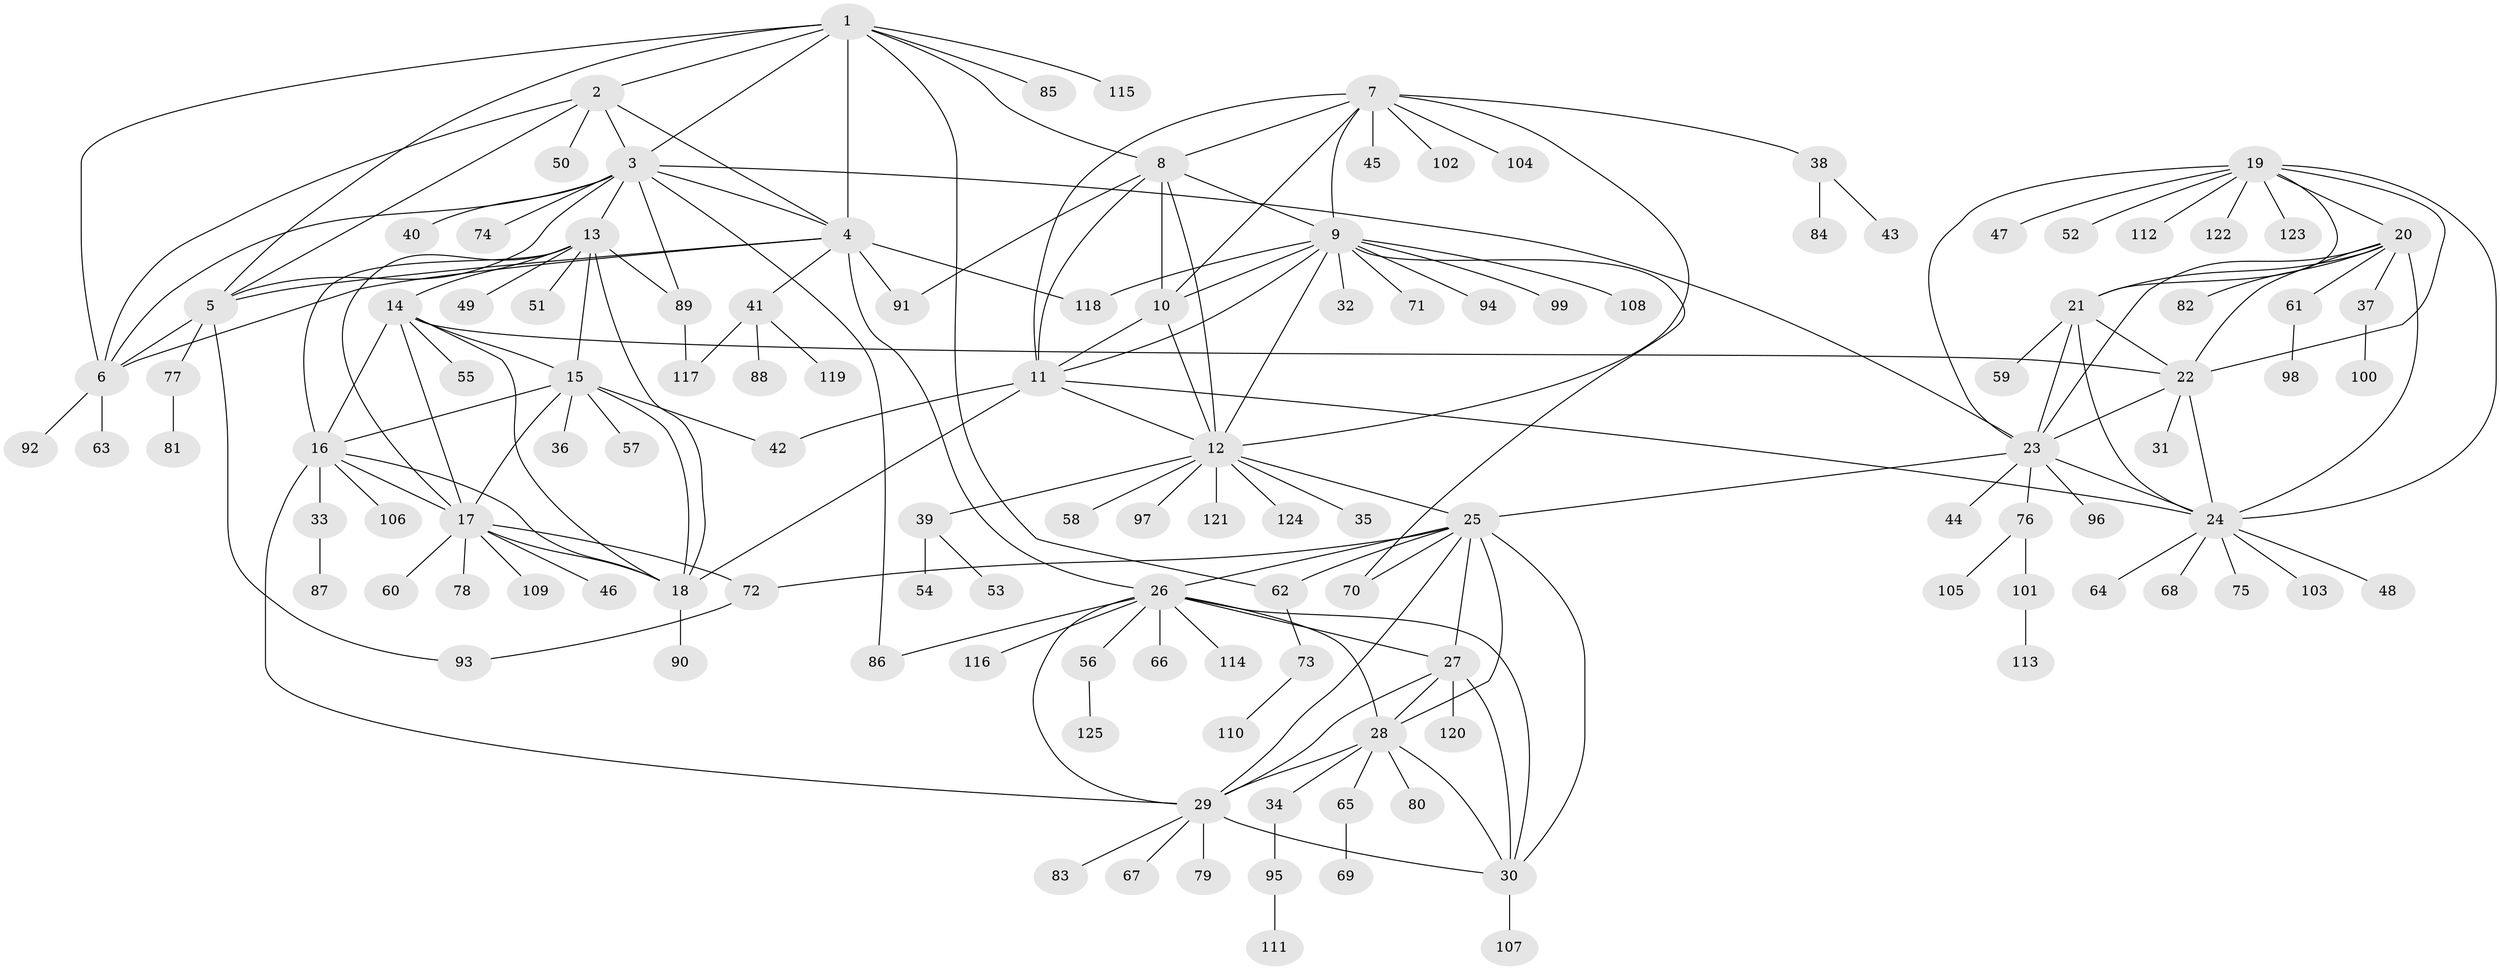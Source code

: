 // coarse degree distribution, {7: 0.07936507936507936, 4: 0.031746031746031744, 9: 0.06349206349206349, 10: 0.047619047619047616, 6: 0.047619047619047616, 3: 0.07936507936507936, 5: 0.047619047619047616, 11: 0.015873015873015872, 1: 0.47619047619047616, 2: 0.1111111111111111}
// Generated by graph-tools (version 1.1) at 2025/52/03/04/25 22:52:34]
// undirected, 125 vertices, 190 edges
graph export_dot {
  node [color=gray90,style=filled];
  1;
  2;
  3;
  4;
  5;
  6;
  7;
  8;
  9;
  10;
  11;
  12;
  13;
  14;
  15;
  16;
  17;
  18;
  19;
  20;
  21;
  22;
  23;
  24;
  25;
  26;
  27;
  28;
  29;
  30;
  31;
  32;
  33;
  34;
  35;
  36;
  37;
  38;
  39;
  40;
  41;
  42;
  43;
  44;
  45;
  46;
  47;
  48;
  49;
  50;
  51;
  52;
  53;
  54;
  55;
  56;
  57;
  58;
  59;
  60;
  61;
  62;
  63;
  64;
  65;
  66;
  67;
  68;
  69;
  70;
  71;
  72;
  73;
  74;
  75;
  76;
  77;
  78;
  79;
  80;
  81;
  82;
  83;
  84;
  85;
  86;
  87;
  88;
  89;
  90;
  91;
  92;
  93;
  94;
  95;
  96;
  97;
  98;
  99;
  100;
  101;
  102;
  103;
  104;
  105;
  106;
  107;
  108;
  109;
  110;
  111;
  112;
  113;
  114;
  115;
  116;
  117;
  118;
  119;
  120;
  121;
  122;
  123;
  124;
  125;
  1 -- 2;
  1 -- 3;
  1 -- 4;
  1 -- 5;
  1 -- 6;
  1 -- 8;
  1 -- 62;
  1 -- 85;
  1 -- 115;
  2 -- 3;
  2 -- 4;
  2 -- 5;
  2 -- 6;
  2 -- 50;
  3 -- 4;
  3 -- 5;
  3 -- 6;
  3 -- 13;
  3 -- 23;
  3 -- 40;
  3 -- 74;
  3 -- 86;
  3 -- 89;
  4 -- 5;
  4 -- 6;
  4 -- 26;
  4 -- 41;
  4 -- 91;
  4 -- 118;
  5 -- 6;
  5 -- 77;
  5 -- 93;
  6 -- 63;
  6 -- 92;
  7 -- 8;
  7 -- 9;
  7 -- 10;
  7 -- 11;
  7 -- 12;
  7 -- 38;
  7 -- 45;
  7 -- 102;
  7 -- 104;
  8 -- 9;
  8 -- 10;
  8 -- 11;
  8 -- 12;
  8 -- 91;
  9 -- 10;
  9 -- 11;
  9 -- 12;
  9 -- 32;
  9 -- 70;
  9 -- 71;
  9 -- 94;
  9 -- 99;
  9 -- 108;
  9 -- 118;
  10 -- 11;
  10 -- 12;
  11 -- 12;
  11 -- 18;
  11 -- 24;
  11 -- 42;
  12 -- 25;
  12 -- 35;
  12 -- 39;
  12 -- 58;
  12 -- 97;
  12 -- 121;
  12 -- 124;
  13 -- 14;
  13 -- 15;
  13 -- 16;
  13 -- 17;
  13 -- 18;
  13 -- 49;
  13 -- 51;
  13 -- 89;
  14 -- 15;
  14 -- 16;
  14 -- 17;
  14 -- 18;
  14 -- 22;
  14 -- 55;
  15 -- 16;
  15 -- 17;
  15 -- 18;
  15 -- 36;
  15 -- 42;
  15 -- 57;
  16 -- 17;
  16 -- 18;
  16 -- 29;
  16 -- 33;
  16 -- 106;
  17 -- 18;
  17 -- 46;
  17 -- 60;
  17 -- 72;
  17 -- 78;
  17 -- 109;
  18 -- 90;
  19 -- 20;
  19 -- 21;
  19 -- 22;
  19 -- 23;
  19 -- 24;
  19 -- 47;
  19 -- 52;
  19 -- 112;
  19 -- 122;
  19 -- 123;
  20 -- 21;
  20 -- 22;
  20 -- 23;
  20 -- 24;
  20 -- 37;
  20 -- 61;
  20 -- 82;
  21 -- 22;
  21 -- 23;
  21 -- 24;
  21 -- 59;
  22 -- 23;
  22 -- 24;
  22 -- 31;
  23 -- 24;
  23 -- 25;
  23 -- 44;
  23 -- 76;
  23 -- 96;
  24 -- 48;
  24 -- 64;
  24 -- 68;
  24 -- 75;
  24 -- 103;
  25 -- 26;
  25 -- 27;
  25 -- 28;
  25 -- 29;
  25 -- 30;
  25 -- 62;
  25 -- 70;
  25 -- 72;
  26 -- 27;
  26 -- 28;
  26 -- 29;
  26 -- 30;
  26 -- 56;
  26 -- 66;
  26 -- 86;
  26 -- 114;
  26 -- 116;
  27 -- 28;
  27 -- 29;
  27 -- 30;
  27 -- 120;
  28 -- 29;
  28 -- 30;
  28 -- 34;
  28 -- 65;
  28 -- 80;
  29 -- 30;
  29 -- 67;
  29 -- 79;
  29 -- 83;
  30 -- 107;
  33 -- 87;
  34 -- 95;
  37 -- 100;
  38 -- 43;
  38 -- 84;
  39 -- 53;
  39 -- 54;
  41 -- 88;
  41 -- 117;
  41 -- 119;
  56 -- 125;
  61 -- 98;
  62 -- 73;
  65 -- 69;
  72 -- 93;
  73 -- 110;
  76 -- 101;
  76 -- 105;
  77 -- 81;
  89 -- 117;
  95 -- 111;
  101 -- 113;
}
